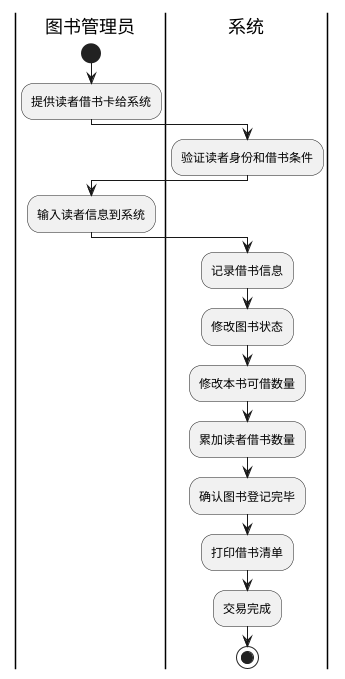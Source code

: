 @startuml
|图书管理员|
start
:提供读者借书卡给系统;

|系统|
:验证读者身份和借书条件;
 |图书管理员|
 :输入读者信息到系统;
 |系统|
 :记录借书信息;
  :修改图书状态;
   :修改本书可借数量;
    :累加读者借书数量;
    :确认图书登记完毕;
  :打印借书清单;
  :交易完成;
stop
@enduml